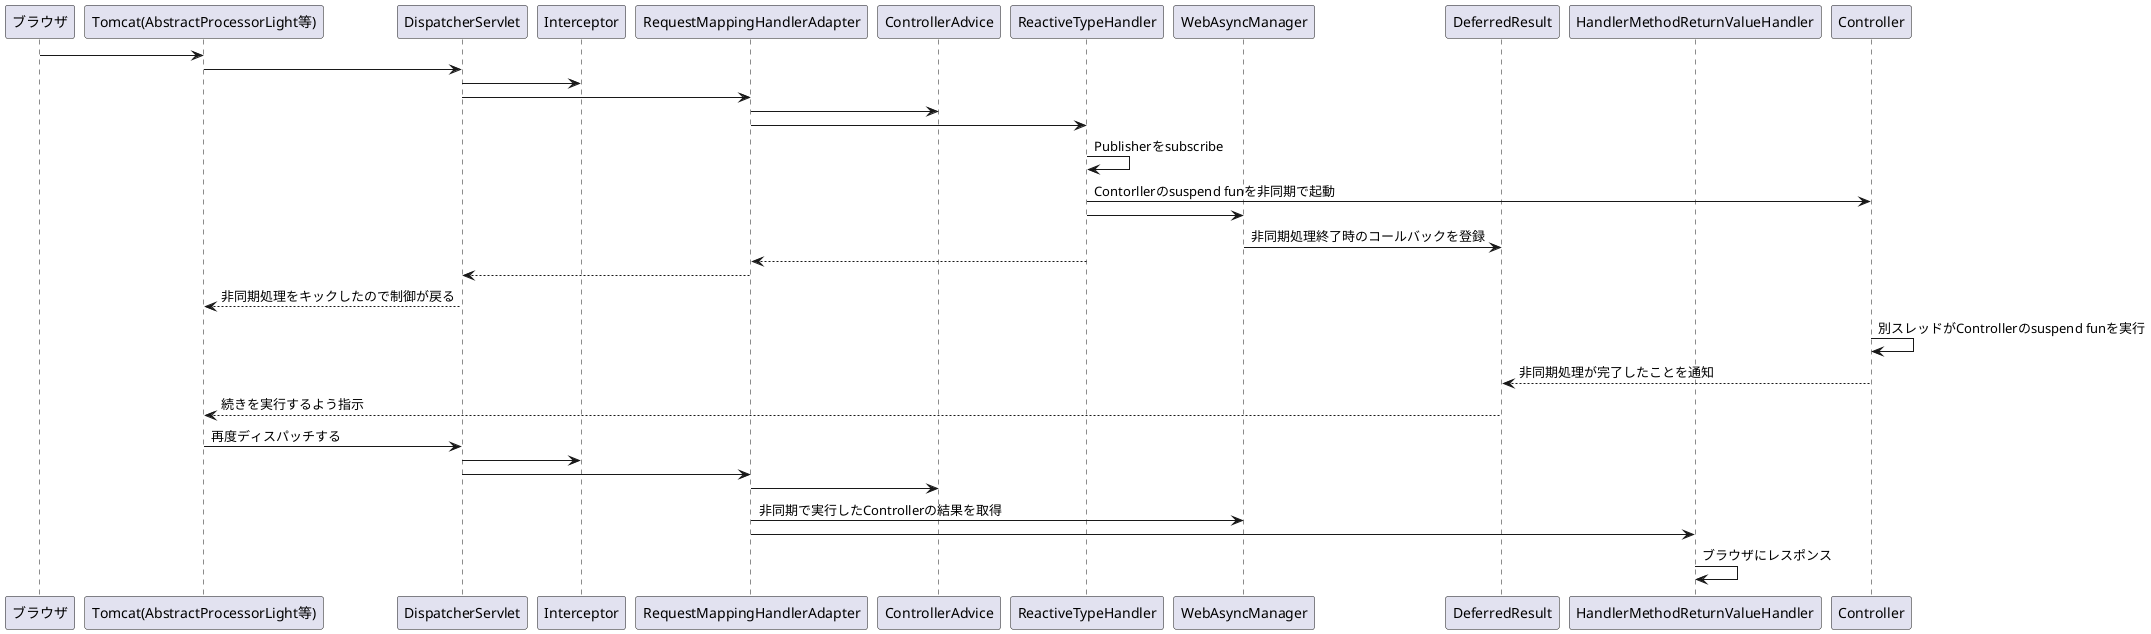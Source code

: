 @startuml　seq
participant ブラウザ as browser
participant "Tomcat(AbstractProcessorLight等)" as tomcat
participant DispatcherServlet as servlet
participant Interceptor as interceptor
participant RequestMappingHandlerAdapter as adapter
participant ControllerAdvice as advice
participant ReactiveTypeHandler as reactiveHandler
participant WebAsyncManager as waManager
participant DeferredResult as deferredResult
participant HandlerMethodReturnValueHandler as hmrvHandler
participant Controller as handler

browser -> tomcat
tomcat -> servlet
servlet -> interceptor
servlet -> adapter
adapter -> advice
adapter -> reactiveHandler
reactiveHandler -> reactiveHandler: Publisherをsubscribe
reactiveHandler -> handler: Contorllerのsuspend funを非同期で起動
reactiveHandler -> waManager
waManager -> deferredResult: 非同期処理終了時のコールバックを登録
reactiveHandler --> adapter
adapter --> servlet
servlet --> tomcat: 非同期処理をキックしたので制御が戻る
handler -> handler: 別スレッドがControllerのsuspend funを実行
handler --> deferredResult: 非同期処理が完了したことを通知
deferredResult --> tomcat: 続きを実行するよう指示
tomcat -> servlet: 再度ディスパッチする
servlet -> interceptor
servlet -> adapter
adapter -> advice
adapter -> waManager: 非同期で実行したControllerの結果を取得
adapter -> hmrvHandler
hmrvHandler -> hmrvHandler: ブラウザにレスポンス

@enduml